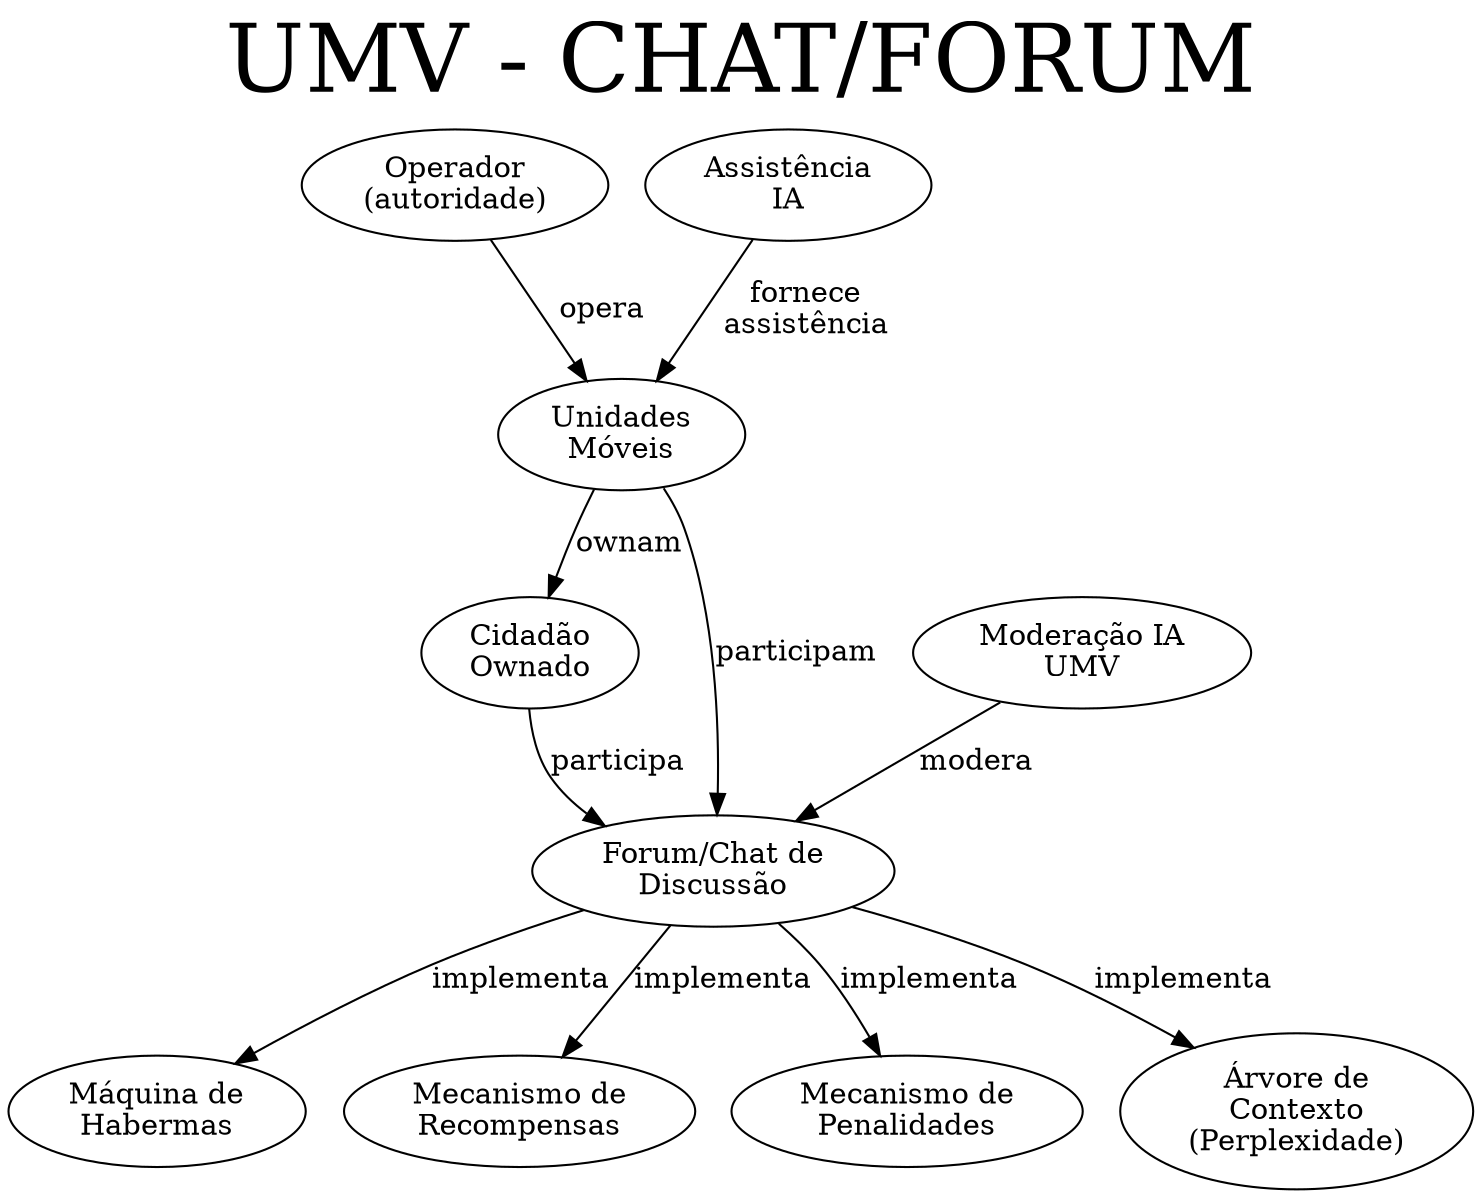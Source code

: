 digraph G {
    
    label = "UMV - CHAT/FORUM";
    labelloc = "t";
    fontsize = 45;

    #######################################################################
    #                           ENTIDADES                                 #
    #######################################################################
    OPERADOR [label="Operador\n(autoridade)"]
    UNIDADE [label="Unidades\nMóveis"]
    OWNADO [label="Cidadão\nOwnado"]
    HABERMAS [label="Máquina de\nHabermas"]
    RECOMPENSA [label="Mecanismo de\nRecompensas"]
    PENALIDADE [label="Mecanismo de\nPenalidades"]
    CONTEXTO [label="Árvore de\nContexto\n(Perplexidade)"]
    UMV [label="Moderação IA\nUMV"]
    FORUM [label="Forum/Chat de\nDiscussão"]
    ASSISTENCIA [label="Assistência\nIA"]
    
    #######################################################################
    #                       RELACIONAMENTOS                               #
    #######################################################################
    UMV -> FORUM [label="modera"]
    OWNADO -> FORUM  [label="participa"]
    FORUM -> HABERMAS [label="implementa"]
    FORUM -> RECOMPENSA [label="implementa"]
    FORUM -> PENALIDADE [label="implementa"]
    FORUM -> CONTEXTO [label="implementa"]
    OPERADOR -> UNIDADE [label="opera"]
    UNIDADE -> OWNADO [label="ownam"]
    UNIDADE -> FORUM [label="participam"]
    ASSISTENCIA -> UNIDADE [label="fornece\nassistência"]

}
